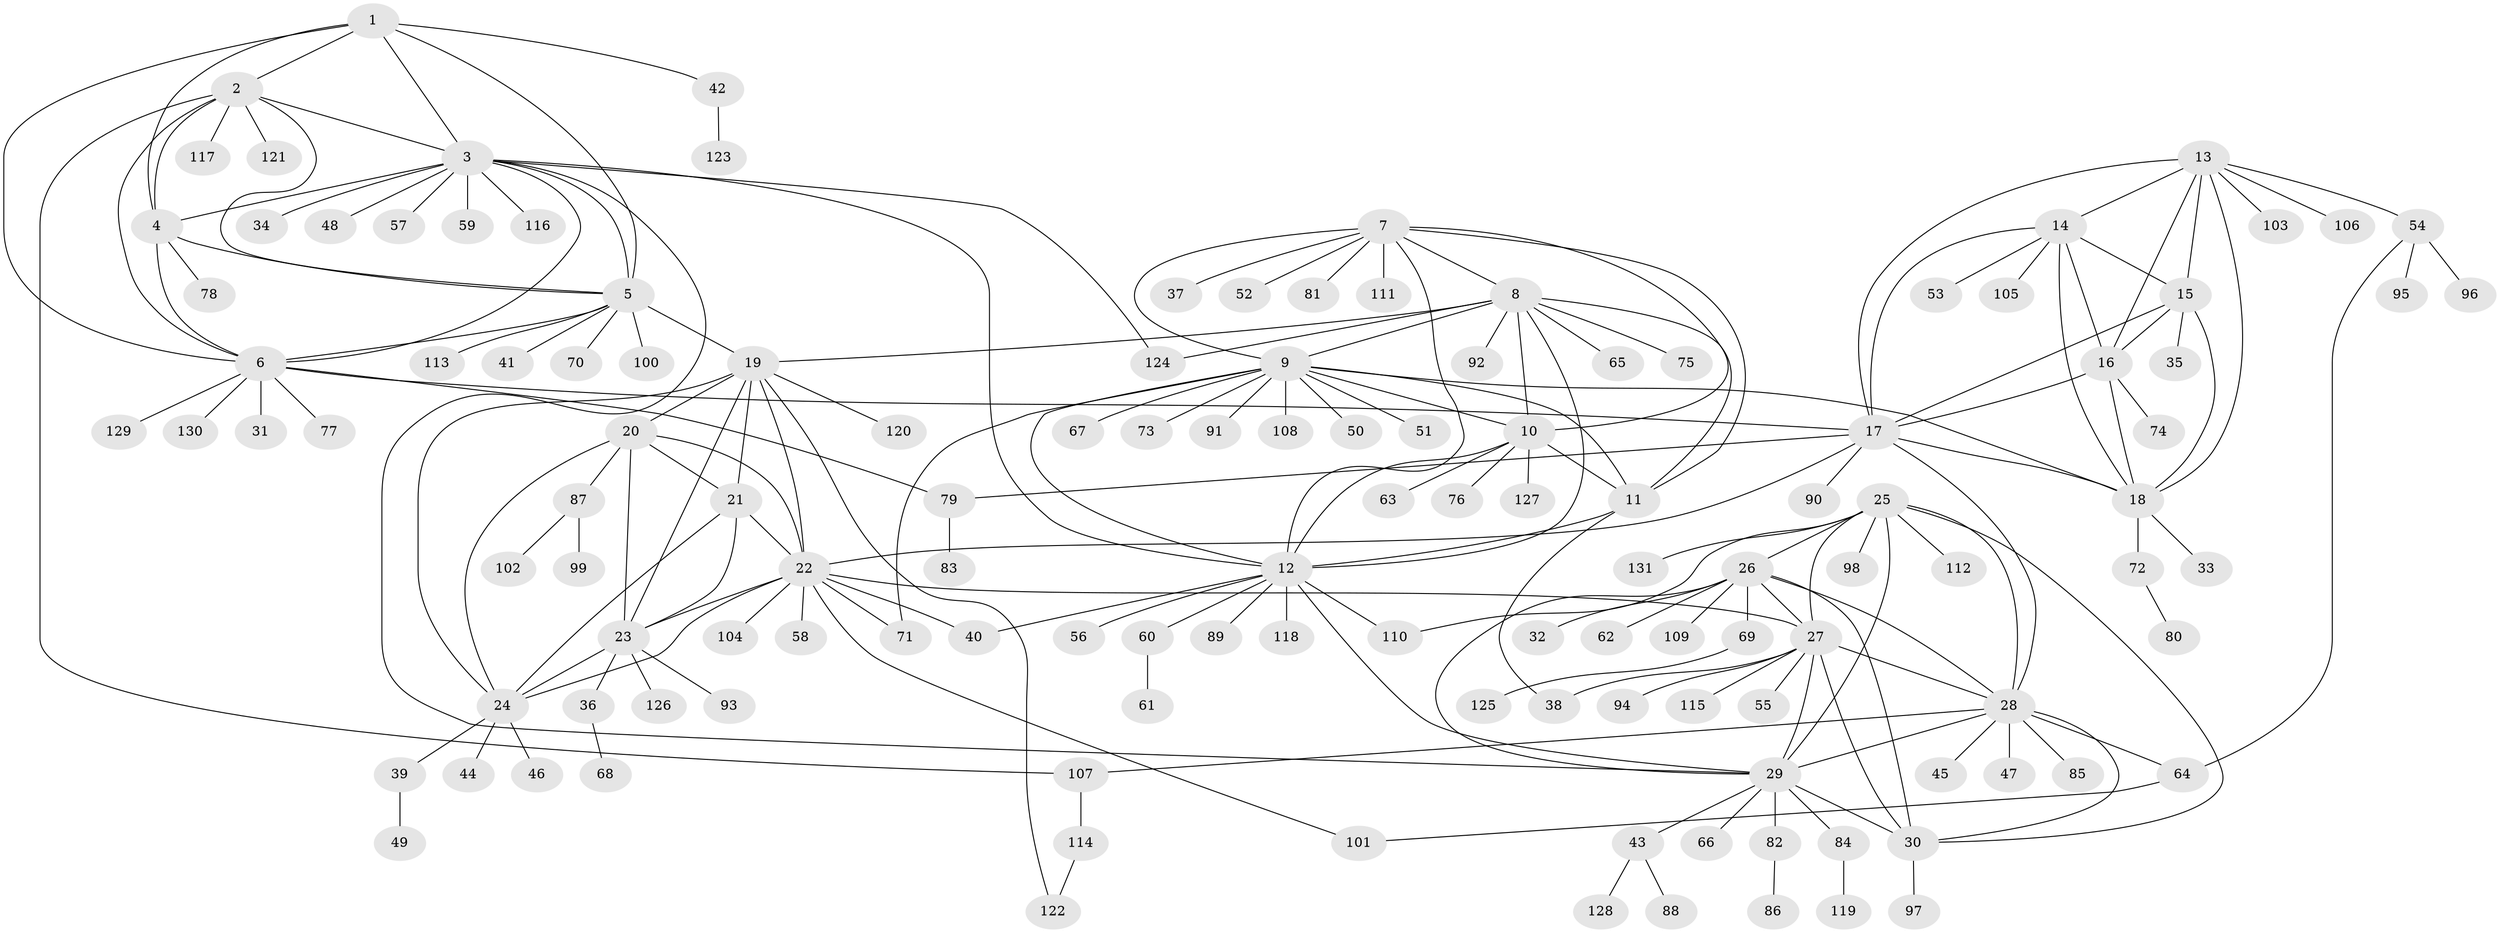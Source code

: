 // Generated by graph-tools (version 1.1) at 2025/54/03/09/25 04:54:17]
// undirected, 131 vertices, 196 edges
graph export_dot {
graph [start="1"]
  node [color=gray90,style=filled];
  1;
  2;
  3;
  4;
  5;
  6;
  7;
  8;
  9;
  10;
  11;
  12;
  13;
  14;
  15;
  16;
  17;
  18;
  19;
  20;
  21;
  22;
  23;
  24;
  25;
  26;
  27;
  28;
  29;
  30;
  31;
  32;
  33;
  34;
  35;
  36;
  37;
  38;
  39;
  40;
  41;
  42;
  43;
  44;
  45;
  46;
  47;
  48;
  49;
  50;
  51;
  52;
  53;
  54;
  55;
  56;
  57;
  58;
  59;
  60;
  61;
  62;
  63;
  64;
  65;
  66;
  67;
  68;
  69;
  70;
  71;
  72;
  73;
  74;
  75;
  76;
  77;
  78;
  79;
  80;
  81;
  82;
  83;
  84;
  85;
  86;
  87;
  88;
  89;
  90;
  91;
  92;
  93;
  94;
  95;
  96;
  97;
  98;
  99;
  100;
  101;
  102;
  103;
  104;
  105;
  106;
  107;
  108;
  109;
  110;
  111;
  112;
  113;
  114;
  115;
  116;
  117;
  118;
  119;
  120;
  121;
  122;
  123;
  124;
  125;
  126;
  127;
  128;
  129;
  130;
  131;
  1 -- 2;
  1 -- 3;
  1 -- 4;
  1 -- 5;
  1 -- 6;
  1 -- 42;
  2 -- 3;
  2 -- 4;
  2 -- 5;
  2 -- 6;
  2 -- 107;
  2 -- 117;
  2 -- 121;
  3 -- 4;
  3 -- 5;
  3 -- 6;
  3 -- 12;
  3 -- 29;
  3 -- 34;
  3 -- 48;
  3 -- 57;
  3 -- 59;
  3 -- 116;
  3 -- 124;
  4 -- 5;
  4 -- 6;
  4 -- 78;
  5 -- 6;
  5 -- 19;
  5 -- 41;
  5 -- 70;
  5 -- 100;
  5 -- 113;
  6 -- 17;
  6 -- 31;
  6 -- 77;
  6 -- 79;
  6 -- 129;
  6 -- 130;
  7 -- 8;
  7 -- 9;
  7 -- 10;
  7 -- 11;
  7 -- 12;
  7 -- 37;
  7 -- 52;
  7 -- 81;
  7 -- 111;
  8 -- 9;
  8 -- 10;
  8 -- 11;
  8 -- 12;
  8 -- 19;
  8 -- 65;
  8 -- 75;
  8 -- 92;
  8 -- 124;
  9 -- 10;
  9 -- 11;
  9 -- 12;
  9 -- 18;
  9 -- 50;
  9 -- 51;
  9 -- 67;
  9 -- 71;
  9 -- 73;
  9 -- 91;
  9 -- 108;
  10 -- 11;
  10 -- 12;
  10 -- 63;
  10 -- 76;
  10 -- 127;
  11 -- 12;
  11 -- 38;
  12 -- 29;
  12 -- 40;
  12 -- 56;
  12 -- 60;
  12 -- 89;
  12 -- 110;
  12 -- 118;
  13 -- 14;
  13 -- 15;
  13 -- 16;
  13 -- 17;
  13 -- 18;
  13 -- 54;
  13 -- 103;
  13 -- 106;
  14 -- 15;
  14 -- 16;
  14 -- 17;
  14 -- 18;
  14 -- 53;
  14 -- 105;
  15 -- 16;
  15 -- 17;
  15 -- 18;
  15 -- 35;
  16 -- 17;
  16 -- 18;
  16 -- 74;
  17 -- 18;
  17 -- 22;
  17 -- 28;
  17 -- 79;
  17 -- 90;
  18 -- 33;
  18 -- 72;
  19 -- 20;
  19 -- 21;
  19 -- 22;
  19 -- 23;
  19 -- 24;
  19 -- 120;
  19 -- 122;
  20 -- 21;
  20 -- 22;
  20 -- 23;
  20 -- 24;
  20 -- 87;
  21 -- 22;
  21 -- 23;
  21 -- 24;
  22 -- 23;
  22 -- 24;
  22 -- 27;
  22 -- 40;
  22 -- 58;
  22 -- 71;
  22 -- 101;
  22 -- 104;
  23 -- 24;
  23 -- 36;
  23 -- 93;
  23 -- 126;
  24 -- 39;
  24 -- 44;
  24 -- 46;
  25 -- 26;
  25 -- 27;
  25 -- 28;
  25 -- 29;
  25 -- 30;
  25 -- 98;
  25 -- 110;
  25 -- 112;
  25 -- 131;
  26 -- 27;
  26 -- 28;
  26 -- 29;
  26 -- 30;
  26 -- 32;
  26 -- 62;
  26 -- 69;
  26 -- 109;
  27 -- 28;
  27 -- 29;
  27 -- 30;
  27 -- 38;
  27 -- 55;
  27 -- 94;
  27 -- 115;
  28 -- 29;
  28 -- 30;
  28 -- 45;
  28 -- 47;
  28 -- 64;
  28 -- 85;
  28 -- 107;
  29 -- 30;
  29 -- 43;
  29 -- 66;
  29 -- 82;
  29 -- 84;
  30 -- 97;
  36 -- 68;
  39 -- 49;
  42 -- 123;
  43 -- 88;
  43 -- 128;
  54 -- 64;
  54 -- 95;
  54 -- 96;
  60 -- 61;
  64 -- 101;
  69 -- 125;
  72 -- 80;
  79 -- 83;
  82 -- 86;
  84 -- 119;
  87 -- 99;
  87 -- 102;
  107 -- 114;
  114 -- 122;
}
